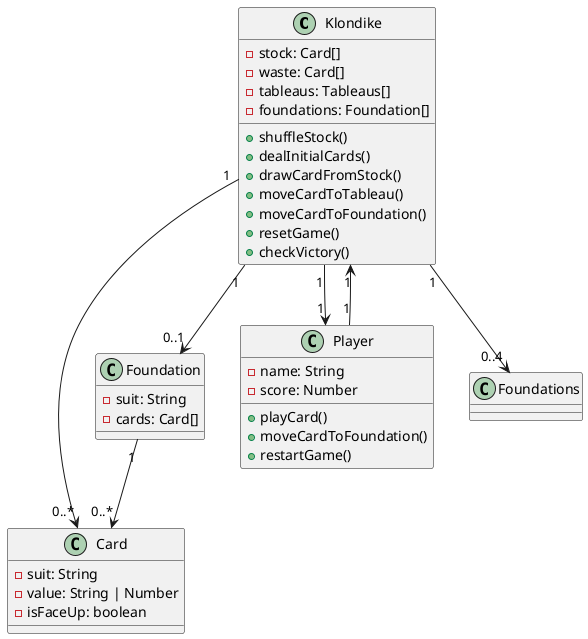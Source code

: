 @startuml test

class Klondike {
  - stock: Card[]
  - waste: Card[]
  - tableaus: Tableaus[]
  - foundations: Foundation[]

  
  + shuffleStock()
  + dealInitialCards()
  + drawCardFromStock()
  + moveCardToTableau()
  + moveCardToFoundation()
  + resetGame()
  + checkVictory()
}

class Card {
  - suit: String
  - value: String | Number
  - isFaceUp: boolean
}

class Foundation {
  - suit: String
  - cards: Card[]
}

class Player {
  - name: String
  - score: Number
  
  + playCard()
  + moveCardToFoundation()
  + restartGame()
}

Klondike "1" --> "0..*" Card
Klondike "1" --> "0..1" Foundation
Klondike "1" --> "0..4" Foundations
Foundation "1" --> "0..*" Card
Klondike "1" --> "1" Player
Player "1" --> "1" Klondike

@enduml